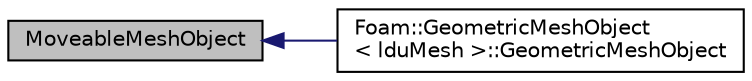 digraph "MoveableMeshObject"
{
  bgcolor="transparent";
  edge [fontname="Helvetica",fontsize="10",labelfontname="Helvetica",labelfontsize="10"];
  node [fontname="Helvetica",fontsize="10",shape=record];
  rankdir="LR";
  Node1 [label="MoveableMeshObject",height=0.2,width=0.4,color="black", fillcolor="grey75", style="filled" fontcolor="black"];
  Node1 -> Node2 [dir="back",color="midnightblue",fontsize="10",style="solid",fontname="Helvetica"];
  Node2 [label="Foam::GeometricMeshObject\l\< lduMesh \>::GeometricMeshObject",height=0.2,width=0.4,color="black",URL="$classFoam_1_1GeometricMeshObject.html#a96d81e4aba6a0e4fe1b1bb94707c6f33",tooltip="Construct from name and instance on registry. "];
}
